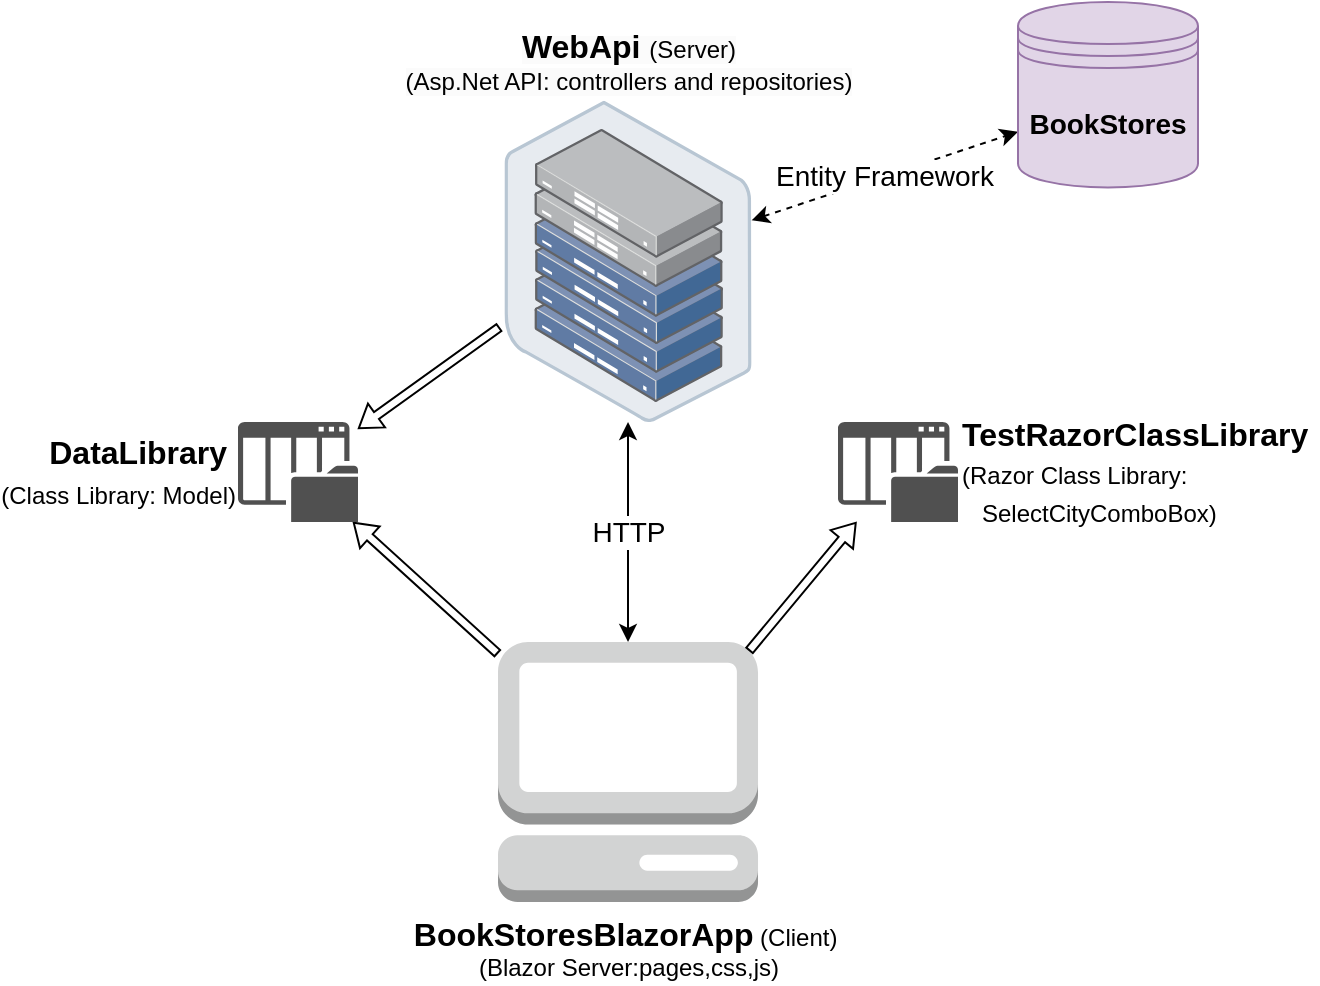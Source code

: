 <mxfile version="23.0.2" type="device">
  <diagram name="Page-1" id="W2-x_QsG-iiYwRm8Ojz_">
    <mxGraphModel dx="913" dy="540" grid="1" gridSize="10" guides="1" tooltips="1" connect="1" arrows="1" fold="1" page="1" pageScale="1" pageWidth="850" pageHeight="1100" math="0" shadow="0">
      <root>
        <mxCell id="0" />
        <mxCell id="1" parent="0" />
        <mxCell id="Ocy4P3Z2TOHNAnS6clSy-20" value="" style="endArrow=none;html=1;rounded=0;shape=flexArrow;endFill=0;startArrow=block;endSize=3;startSize=3.292;width=4.225;startWidth=9.367;" parent="1" source="hoaF8kJ8CHcvQDEV2gAd-1" target="_V83E3i8GnTMx0pe4Gnn-1" edge="1">
          <mxGeometry width="50" height="50" relative="1" as="geometry">
            <mxPoint x="509.974" y="190" as="sourcePoint" />
            <mxPoint x="580" y="194.474" as="targetPoint" />
          </mxGeometry>
        </mxCell>
        <mxCell id="hoaF8kJ8CHcvQDEV2gAd-1" value="DataLibrary&amp;nbsp;&lt;br&gt;&lt;span style=&quot;font-weight: normal;&quot;&gt;&lt;font style=&quot;font-size: 12px;&quot;&gt;(Class Library: Model)&lt;/font&gt;&lt;/span&gt;" style="sketch=0;pointerEvents=1;shadow=0;dashed=0;html=1;strokeColor=none;fillColor=#505050;labelPosition=left;verticalLabelPosition=middle;verticalAlign=middle;outlineConnect=0;align=right;shape=mxgraph.office.concepts.list_library;fontSize=16;fontStyle=1" parent="1" vertex="1">
          <mxGeometry x="260" y="220.0" width="60" height="50" as="geometry" />
        </mxCell>
        <mxCell id="hoaF8kJ8CHcvQDEV2gAd-3" value="" style="endArrow=none;html=1;rounded=0;shape=flexArrow;endFill=0;startArrow=block;endSize=3;startSize=3.292;width=4.225;startWidth=9.367;entryX=-0.019;entryY=0.704;entryDx=0;entryDy=0;entryPerimeter=0;" parent="1" source="hoaF8kJ8CHcvQDEV2gAd-1" target="_V83E3i8GnTMx0pe4Gnn-3" edge="1">
          <mxGeometry width="50" height="50" relative="1" as="geometry">
            <mxPoint x="367" y="150" as="sourcePoint" />
            <mxPoint x="245.14" y="192.45" as="targetPoint" />
          </mxGeometry>
        </mxCell>
        <mxCell id="_V83E3i8GnTMx0pe4Gnn-1" value="&lt;span style=&quot;border-color: var(--border-color);&quot;&gt;&lt;font style=&quot;font-size: 12px;&quot;&gt;&lt;font style=&quot;font-weight: bold; font-size: 16px;&quot;&gt;BookStoresBlazorApp&lt;/font&gt; (Client)&lt;b style=&quot;&quot;&gt;&amp;nbsp;&lt;br&gt;&lt;/b&gt;&lt;font style=&quot;font-size: 12px;&quot;&gt;(Blazor Server:pages,css,js)&lt;/font&gt;&lt;/font&gt;&lt;/span&gt;" style="outlineConnect=0;dashed=0;verticalLabelPosition=bottom;verticalAlign=top;align=center;html=1;shape=mxgraph.aws3.management_console;fillColor=#D2D3D3;gradientColor=none;" parent="1" vertex="1">
          <mxGeometry x="390.01" y="330" width="130" height="130" as="geometry" />
        </mxCell>
        <mxCell id="_V83E3i8GnTMx0pe4Gnn-7" value="&lt;font style=&quot;font-size: 14px;&quot;&gt;Entity Framework&lt;/font&gt;" style="rounded=0;orthogonalLoop=1;jettySize=auto;html=1;entryX=0;entryY=0.7;entryDx=0;entryDy=0;dashed=1;startArrow=classic;startFill=1;" parent="1" source="_V83E3i8GnTMx0pe4Gnn-3" target="_V83E3i8GnTMx0pe4Gnn-6" edge="1">
          <mxGeometry relative="1" as="geometry" />
        </mxCell>
        <mxCell id="_V83E3i8GnTMx0pe4Gnn-3" value="&lt;span style=&quot;border-color: var(--border-color); background-color: rgb(251, 251, 251);&quot;&gt;&lt;font style=&quot;&quot;&gt;&lt;font style=&quot;&quot;&gt;&lt;b style=&quot;font-size: 16px;&quot;&gt;WebApi&amp;nbsp;&lt;/b&gt;&lt;font style=&quot;font-size: 12px;&quot;&gt;(Server)&lt;/font&gt;&lt;/font&gt; &lt;br&gt;(Asp.Net API: controllers and repositories)&lt;/font&gt;&lt;/span&gt;" style="image;points=[];aspect=fixed;html=1;align=center;shadow=0;dashed=0;image=img/lib/allied_telesis/storage/Datacenter_Server_Half_Rack_ToR.svg;labelPosition=center;verticalLabelPosition=top;verticalAlign=bottom;" parent="1" vertex="1">
          <mxGeometry x="393.21" y="59.41" width="123.59" height="160.59" as="geometry" />
        </mxCell>
        <mxCell id="_V83E3i8GnTMx0pe4Gnn-6" value="&lt;b&gt;&lt;font style=&quot;font-size: 14px;&quot;&gt;BookStores&lt;/font&gt;&lt;/b&gt;" style="shape=datastore;whiteSpace=wrap;html=1;fillColor=#e1d5e7;strokeColor=#9673a6;" parent="1" vertex="1">
          <mxGeometry x="650" y="10" width="90" height="92.7" as="geometry" />
        </mxCell>
        <mxCell id="_V83E3i8GnTMx0pe4Gnn-8" value="&lt;font style=&quot;font-size: 14px;&quot;&gt;HTTP&lt;/font&gt;" style="edgeStyle=orthogonalEdgeStyle;rounded=0;orthogonalLoop=1;jettySize=auto;html=1;entryX=0.5;entryY=0;entryDx=0;entryDy=0;entryPerimeter=0;startArrow=classic;startFill=1;" parent="1" source="_V83E3i8GnTMx0pe4Gnn-3" target="_V83E3i8GnTMx0pe4Gnn-1" edge="1">
          <mxGeometry relative="1" as="geometry" />
        </mxCell>
        <mxCell id="XOMxTnoD6Q63ImMbjSip-1" value="TestRazorClassLibrary&amp;nbsp;&lt;br&gt;&lt;span style=&quot;font-weight: normal;&quot;&gt;&lt;font style=&quot;font-size: 12px;&quot;&gt;(Razor Class Library: &lt;br&gt;&lt;span style=&quot;font-size: 12px; font-weight: 400;&quot;&gt;&amp;nbsp; &amp;nbsp;SelectCityComboBox&lt;/span&gt;)&lt;/font&gt;&lt;/span&gt;" style="sketch=0;pointerEvents=1;shadow=0;dashed=0;html=1;strokeColor=none;fillColor=#505050;labelPosition=right;verticalLabelPosition=middle;verticalAlign=middle;outlineConnect=0;align=left;shape=mxgraph.office.concepts.list_library;fontSize=16;fontStyle=1" vertex="1" parent="1">
          <mxGeometry x="560" y="220.0" width="60" height="50" as="geometry" />
        </mxCell>
        <mxCell id="XOMxTnoD6Q63ImMbjSip-2" value="" style="endArrow=none;html=1;rounded=0;shape=flexArrow;endFill=0;startArrow=block;endSize=3;startSize=3.292;width=4.225;startWidth=9.367;entryX=0.965;entryY=0.035;entryDx=0;entryDy=0;entryPerimeter=0;" edge="1" parent="1" source="XOMxTnoD6Q63ImMbjSip-1" target="_V83E3i8GnTMx0pe4Gnn-1">
          <mxGeometry width="50" height="50" relative="1" as="geometry">
            <mxPoint x="328" y="280" as="sourcePoint" />
            <mxPoint x="400" y="346" as="targetPoint" />
          </mxGeometry>
        </mxCell>
      </root>
    </mxGraphModel>
  </diagram>
</mxfile>
